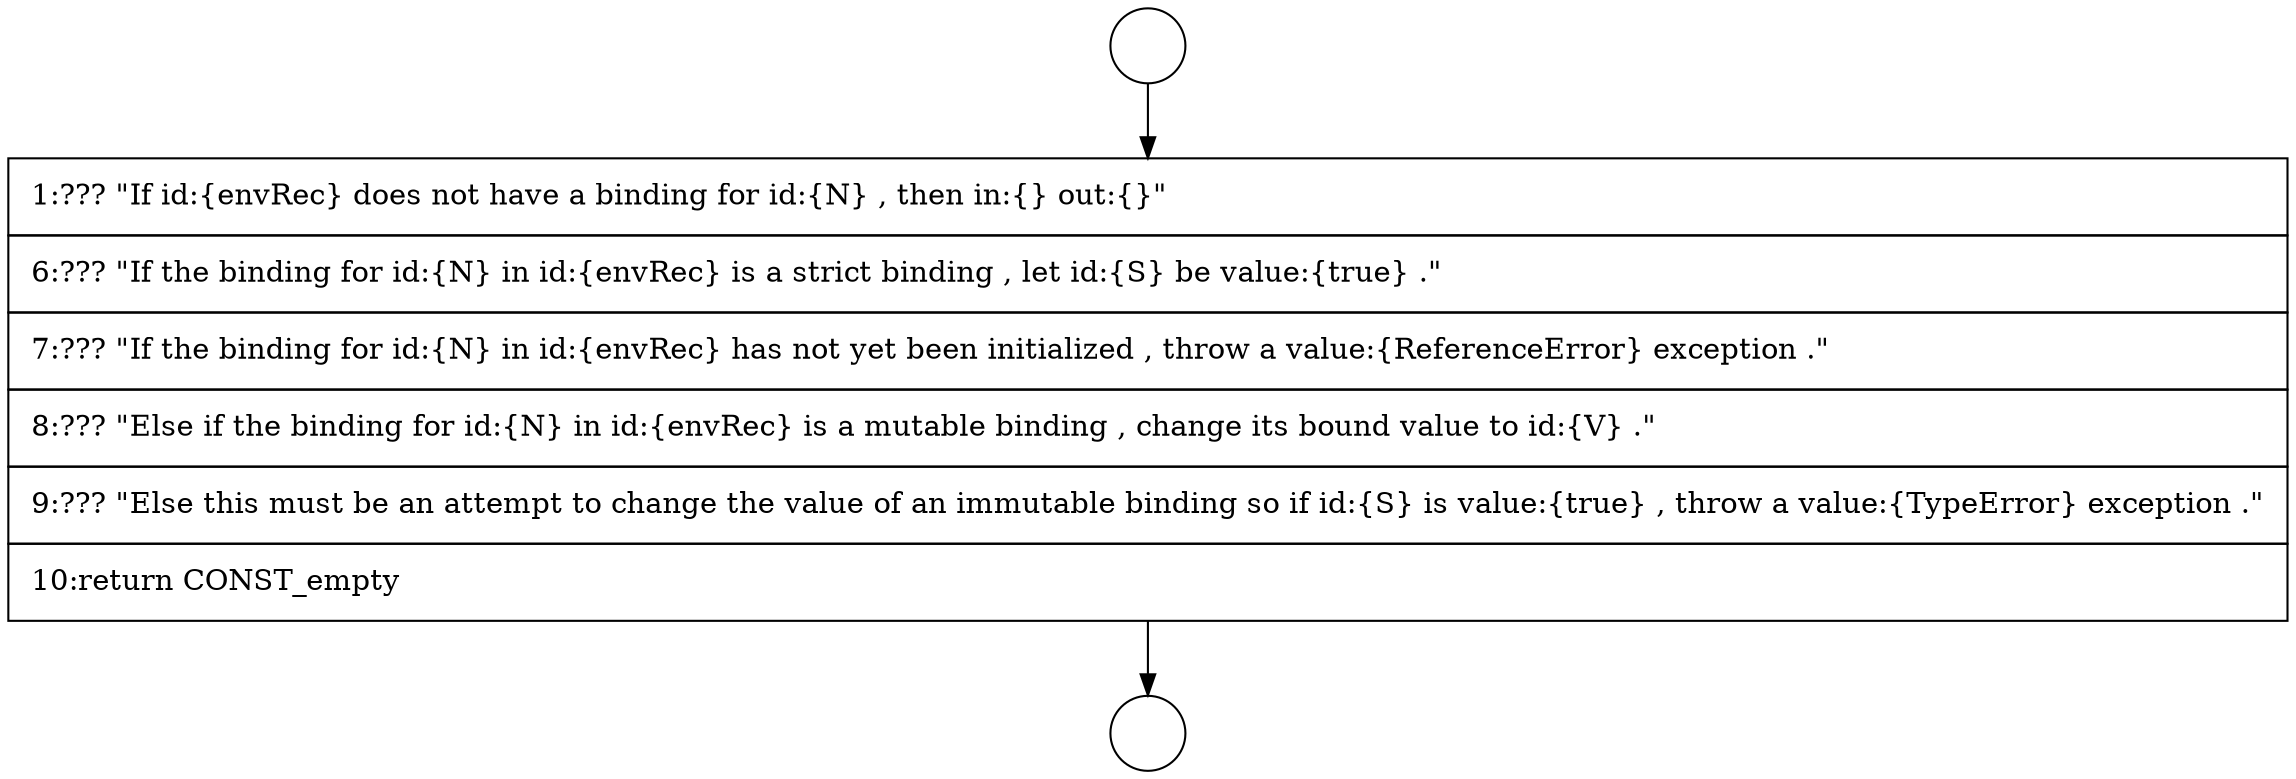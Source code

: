 digraph {
  node1065 [shape=circle label=" " color="black" fillcolor="white" style=filled]
  node1067 [shape=none, margin=0, label=<<font color="black">
    <table border="0" cellborder="1" cellspacing="0" cellpadding="10">
      <tr><td align="left">1:??? &quot;If id:{envRec} does not have a binding for id:{N} , then in:{} out:{}&quot;</td></tr>
      <tr><td align="left">6:??? &quot;If the binding for id:{N} in id:{envRec} is a strict binding , let id:{S} be value:{true} .&quot;</td></tr>
      <tr><td align="left">7:??? &quot;If the binding for id:{N} in id:{envRec} has not yet been initialized , throw a value:{ReferenceError} exception .&quot;</td></tr>
      <tr><td align="left">8:??? &quot;Else if the binding for id:{N} in id:{envRec} is a mutable binding , change its bound value to id:{V} .&quot;</td></tr>
      <tr><td align="left">9:??? &quot;Else this must be an attempt to change the value of an immutable binding so if id:{S} is value:{true} , throw a value:{TypeError} exception .&quot;</td></tr>
      <tr><td align="left">10:return CONST_empty</td></tr>
    </table>
  </font>> color="black" fillcolor="white" style=filled]
  node1066 [shape=circle label=" " color="black" fillcolor="white" style=filled]
  node1065 -> node1067 [ color="black"]
  node1067 -> node1066 [ color="black"]
}
